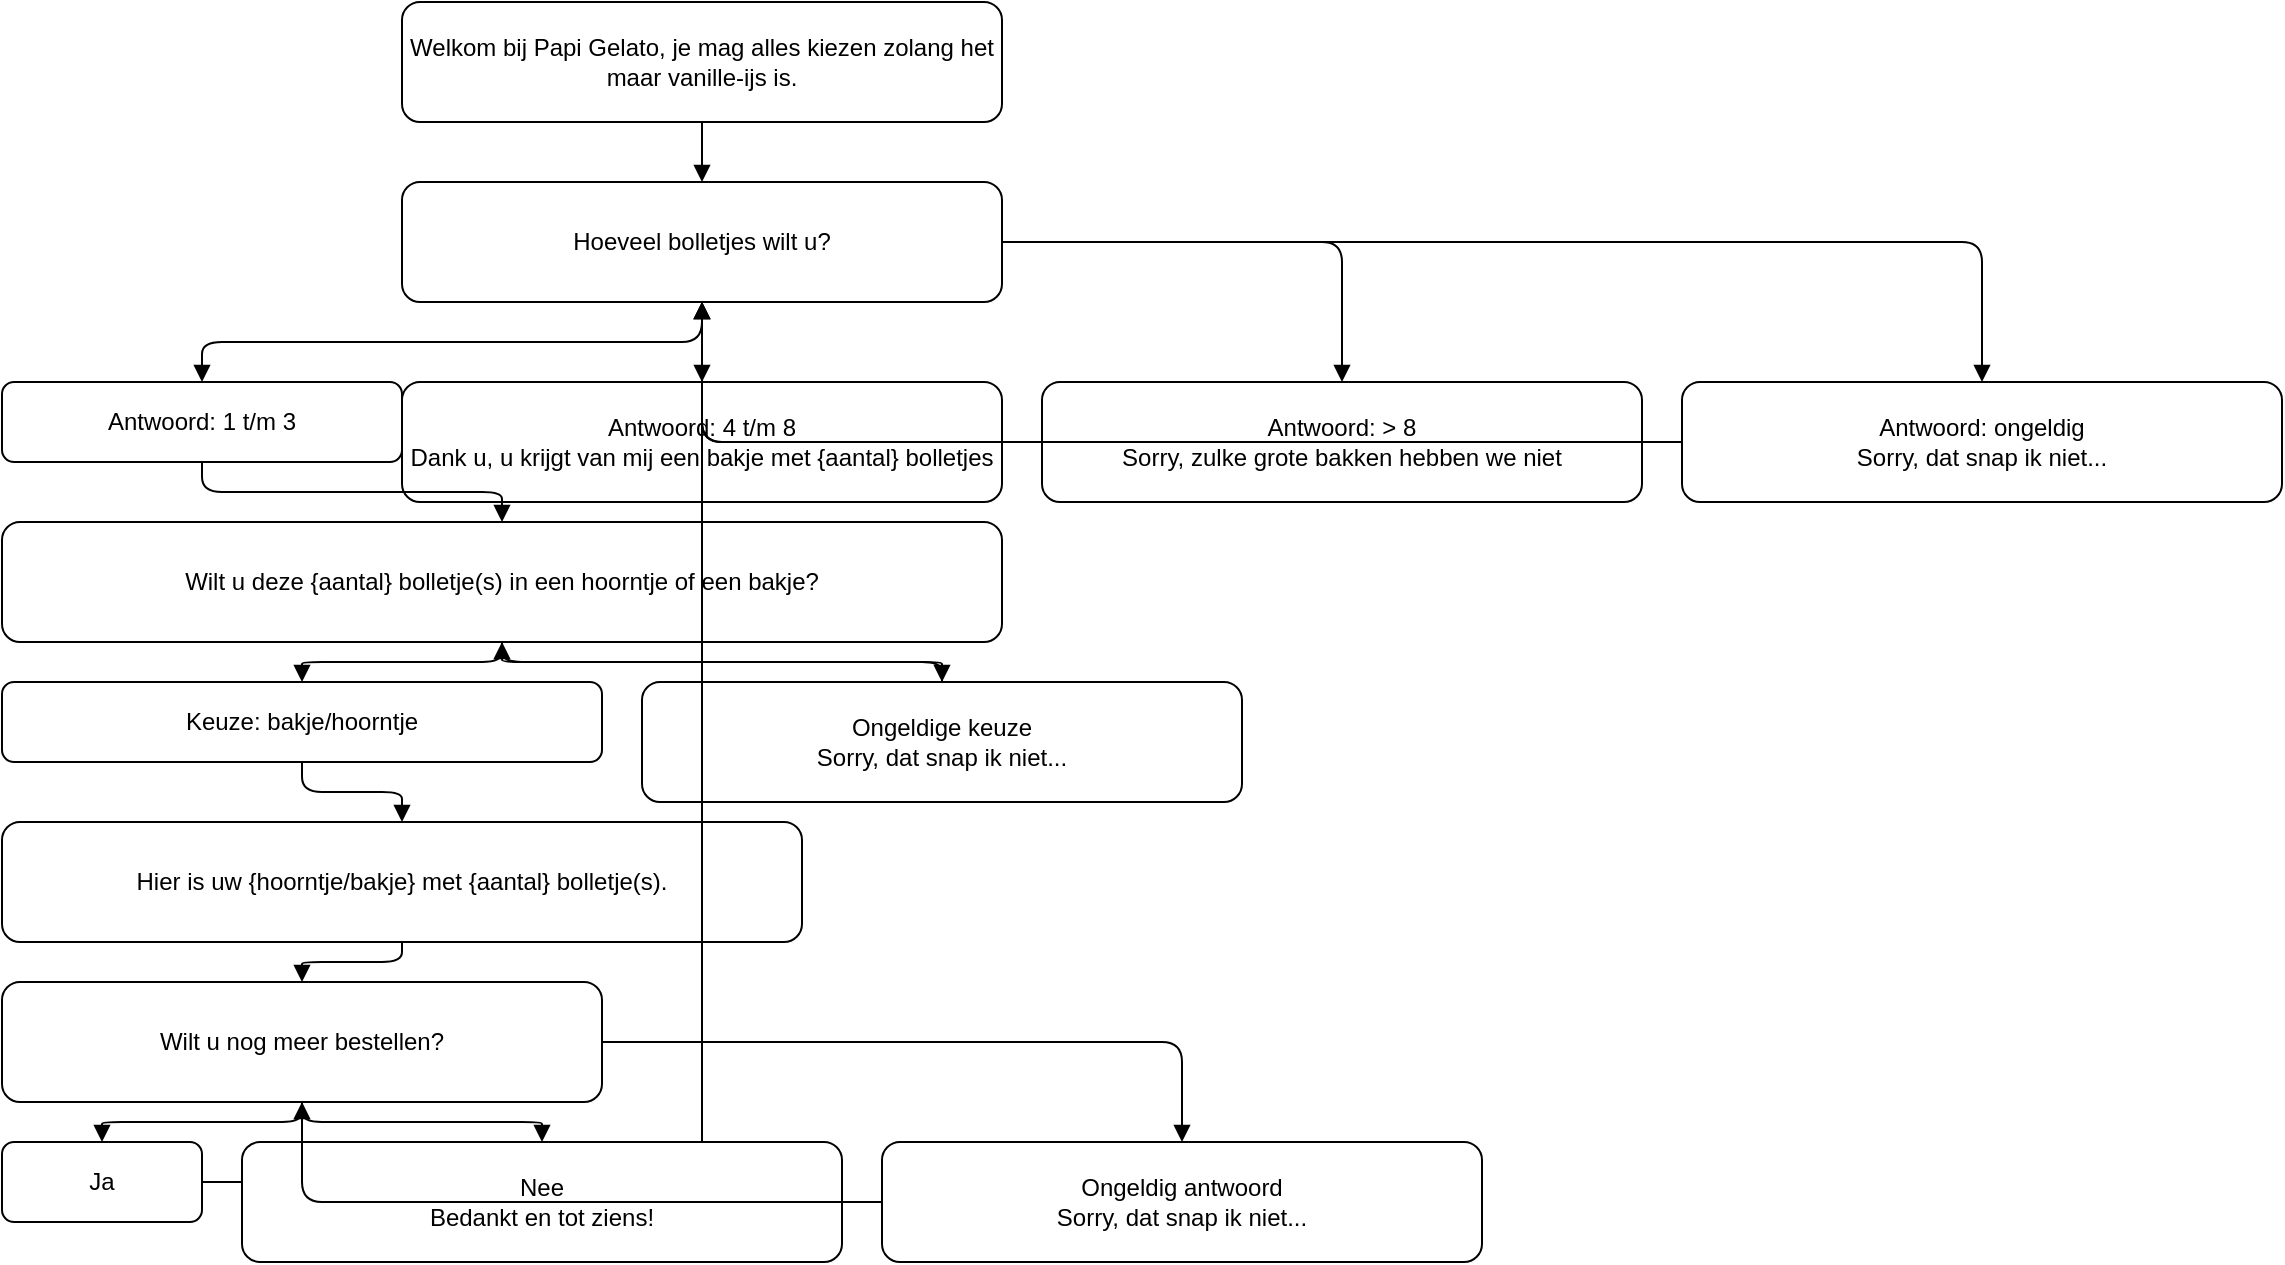 <mxfile>
    <diagram id="r_P1zri-qFuZqzM7JtG3" name="Page-1">
        <mxGraphModel dx="929" dy="956" grid="1" gridSize="10" guides="1" tooltips="1" connect="1" arrows="1" fold="1" page="1" pageScale="1" pageWidth="827" pageHeight="1169" math="0" shadow="0">
            <root>
                <mxCell id="0"/>
                <mxCell id="1" parent="0"/>
                <mxCell id="2" value="Welkom bij Papi Gelato, je mag alles kiezen zolang het maar vanille-ijs is." style="rounded=1;whiteSpace=wrap;html=1;" vertex="1" parent="1">
                    <mxGeometry x="300" y="40" width="300" height="60" as="geometry"/>
                </mxCell>
                <mxCell id="3" value="Hoeveel bolletjes wilt u?" style="rounded=1;whiteSpace=wrap;html=1;" vertex="1" parent="1">
                    <mxGeometry x="300" y="130" width="300" height="60" as="geometry"/>
                </mxCell>
                <mxCell id="4" style="edgeStyle=orthogonalEdgeStyle;rounded=1;html=1;endArrow=block;" edge="1" parent="1" source="2" target="3">
                    <mxGeometry relative="1" as="geometry"/>
                </mxCell>
                <mxCell id="5" value="Antwoord: 1 t/m 3" style="rounded=1;whiteSpace=wrap;html=1;" parent="1" vertex="1">
                    <mxGeometry x="100" y="230" width="200" height="40" as="geometry"/>
                </mxCell>
                <mxCell id="6" style="edgeStyle=orthogonalEdgeStyle;rounded=1;html=1;endArrow=block;" edge="1" parent="1" source="3" target="5">
                    <mxGeometry relative="1" as="geometry"/>
                </mxCell>
                <mxCell id="7" value="Antwoord: 4 t/m 8&#xa;Dank u, u krijgt van mij een bakje met {aantal} bolletjes" style="rounded=1;whiteSpace=wrap;html=1;" vertex="1" parent="1">
                    <mxGeometry x="300" y="230" width="300" height="60" as="geometry"/>
                </mxCell>
                <mxCell id="8" style="edgeStyle=orthogonalEdgeStyle;rounded=1;html=1;endArrow=block;" edge="1" parent="1" source="3" target="7">
                    <mxGeometry relative="1" as="geometry"/>
                </mxCell>
                <mxCell id="9" value="Antwoord: &gt; 8&#xa;Sorry, zulke grote bakken hebben we niet" style="rounded=1;whiteSpace=wrap;html=1;" vertex="1" parent="1">
                    <mxGeometry x="620" y="230" width="300" height="60" as="geometry"/>
                </mxCell>
                <mxCell id="10" style="edgeStyle=orthogonalEdgeStyle;rounded=1;html=1;endArrow=block;" edge="1" parent="1" source="3" target="9">
                    <mxGeometry relative="1" as="geometry"/>
                </mxCell>
                <mxCell id="11" style="edgeStyle=orthogonalEdgeStyle;rounded=1;html=1;endArrow=block;" edge="1" parent="1" source="9" target="3">
                    <mxGeometry relative="1" as="geometry"/>
                </mxCell>
                <mxCell id="12" value="Antwoord: ongeldig&#xa;Sorry, dat snap ik niet..." style="rounded=1;whiteSpace=wrap;html=1;" vertex="1" parent="1">
                    <mxGeometry x="940" y="230" width="300" height="60" as="geometry"/>
                </mxCell>
                <mxCell id="13" style="edgeStyle=orthogonalEdgeStyle;rounded=1;html=1;endArrow=block;" edge="1" parent="1" source="3" target="12">
                    <mxGeometry relative="1" as="geometry"/>
                </mxCell>
                <mxCell id="14" style="edgeStyle=orthogonalEdgeStyle;rounded=1;html=1;endArrow=block;" edge="1" parent="1" source="12" target="3">
                    <mxGeometry relative="1" as="geometry"/>
                </mxCell>
                <mxCell id="15" value="Wilt u deze {aantal} bolletje(s) in een hoorntje of een bakje?" style="rounded=1;whiteSpace=wrap;html=1;" vertex="1" parent="1">
                    <mxGeometry x="100" y="300" width="500" height="60" as="geometry"/>
                </mxCell>
                <mxCell id="16" style="edgeStyle=orthogonalEdgeStyle;rounded=1;html=1;endArrow=block;" edge="1" parent="1" source="5" target="15">
                    <mxGeometry relative="1" as="geometry"/>
                </mxCell>
                <mxCell id="17" value="Keuze: bakje/hoorntje" style="rounded=1;whiteSpace=wrap;html=1;" vertex="1" parent="1">
                    <mxGeometry x="100" y="380" width="300" height="40" as="geometry"/>
                </mxCell>
                <mxCell id="18" style="edgeStyle=orthogonalEdgeStyle;rounded=1;html=1;endArrow=block;" edge="1" parent="1" source="15" target="17">
                    <mxGeometry relative="1" as="geometry"/>
                </mxCell>
                <mxCell id="19" value="Ongeldige keuze&#xa;Sorry, dat snap ik niet..." style="rounded=1;whiteSpace=wrap;html=1;" vertex="1" parent="1">
                    <mxGeometry x="420" y="380" width="300" height="60" as="geometry"/>
                </mxCell>
                <mxCell id="20" style="edgeStyle=orthogonalEdgeStyle;rounded=1;html=1;endArrow=block;" edge="1" parent="1" source="15" target="19">
                    <mxGeometry relative="1" as="geometry"/>
                </mxCell>
                <mxCell id="21" style="edgeStyle=orthogonalEdgeStyle;rounded=1;html=1;endArrow=block;" edge="1" parent="1" source="19" target="15">
                    <mxGeometry relative="1" as="geometry"/>
                </mxCell>
                <mxCell id="22" value="Hier is uw {hoorntje/bakje} met {aantal} bolletje(s)." style="rounded=1;whiteSpace=wrap;html=1;" vertex="1" parent="1">
                    <mxGeometry x="100" y="450" width="400" height="60" as="geometry"/>
                </mxCell>
                <mxCell id="23" style="edgeStyle=orthogonalEdgeStyle;rounded=1;html=1;endArrow=block;" edge="1" parent="1" source="17" target="22">
                    <mxGeometry relative="1" as="geometry"/>
                </mxCell>
                <mxCell id="24" value="Wilt u nog meer bestellen?" style="rounded=1;whiteSpace=wrap;html=1;" vertex="1" parent="1">
                    <mxGeometry x="100" y="530" width="300" height="60" as="geometry"/>
                </mxCell>
                <mxCell id="25" style="edgeStyle=orthogonalEdgeStyle;rounded=1;html=1;endArrow=block;" edge="1" parent="1" source="22" target="24">
                    <mxGeometry relative="1" as="geometry"/>
                </mxCell>
                <mxCell id="26" value="Ja" style="rounded=1;whiteSpace=wrap;html=1;" vertex="1" parent="1">
                    <mxGeometry x="100" y="610" width="100" height="40" as="geometry"/>
                </mxCell>
                <mxCell id="27" style="edgeStyle=orthogonalEdgeStyle;rounded=1;html=1;endArrow=block;" edge="1" parent="1" source="24" target="26">
                    <mxGeometry relative="1" as="geometry"/>
                </mxCell>
                <mxCell id="28" style="edgeStyle=orthogonalEdgeStyle;rounded=1;html=1;endArrow=block;" edge="1" parent="1" source="26" target="3">
                    <mxGeometry relative="1" as="geometry"/>
                </mxCell>
                <mxCell id="29" value="Nee&#xa;Bedankt en tot ziens!" style="rounded=1;whiteSpace=wrap;html=1;" vertex="1" parent="1">
                    <mxGeometry x="220" y="610" width="300" height="60" as="geometry"/>
                </mxCell>
                <mxCell id="30" style="edgeStyle=orthogonalEdgeStyle;rounded=1;html=1;endArrow=block;" edge="1" parent="1" source="24" target="29">
                    <mxGeometry relative="1" as="geometry"/>
                </mxCell>
                <mxCell id="31" value="Ongeldig antwoord&#xa;Sorry, dat snap ik niet..." style="rounded=1;whiteSpace=wrap;html=1;" vertex="1" parent="1">
                    <mxGeometry x="540" y="610" width="300" height="60" as="geometry"/>
                </mxCell>
                <mxCell id="32" style="edgeStyle=orthogonalEdgeStyle;rounded=1;html=1;endArrow=block;" edge="1" parent="1" source="24" target="31">
                    <mxGeometry relative="1" as="geometry"/>
                </mxCell>
                <mxCell id="33" style="edgeStyle=orthogonalEdgeStyle;rounded=1;html=1;endArrow=block;" edge="1" parent="1" source="31" target="24">
                    <mxGeometry relative="1" as="geometry"/>
                </mxCell>
            </root>
        </mxGraphModel>
    </diagram>
</mxfile>